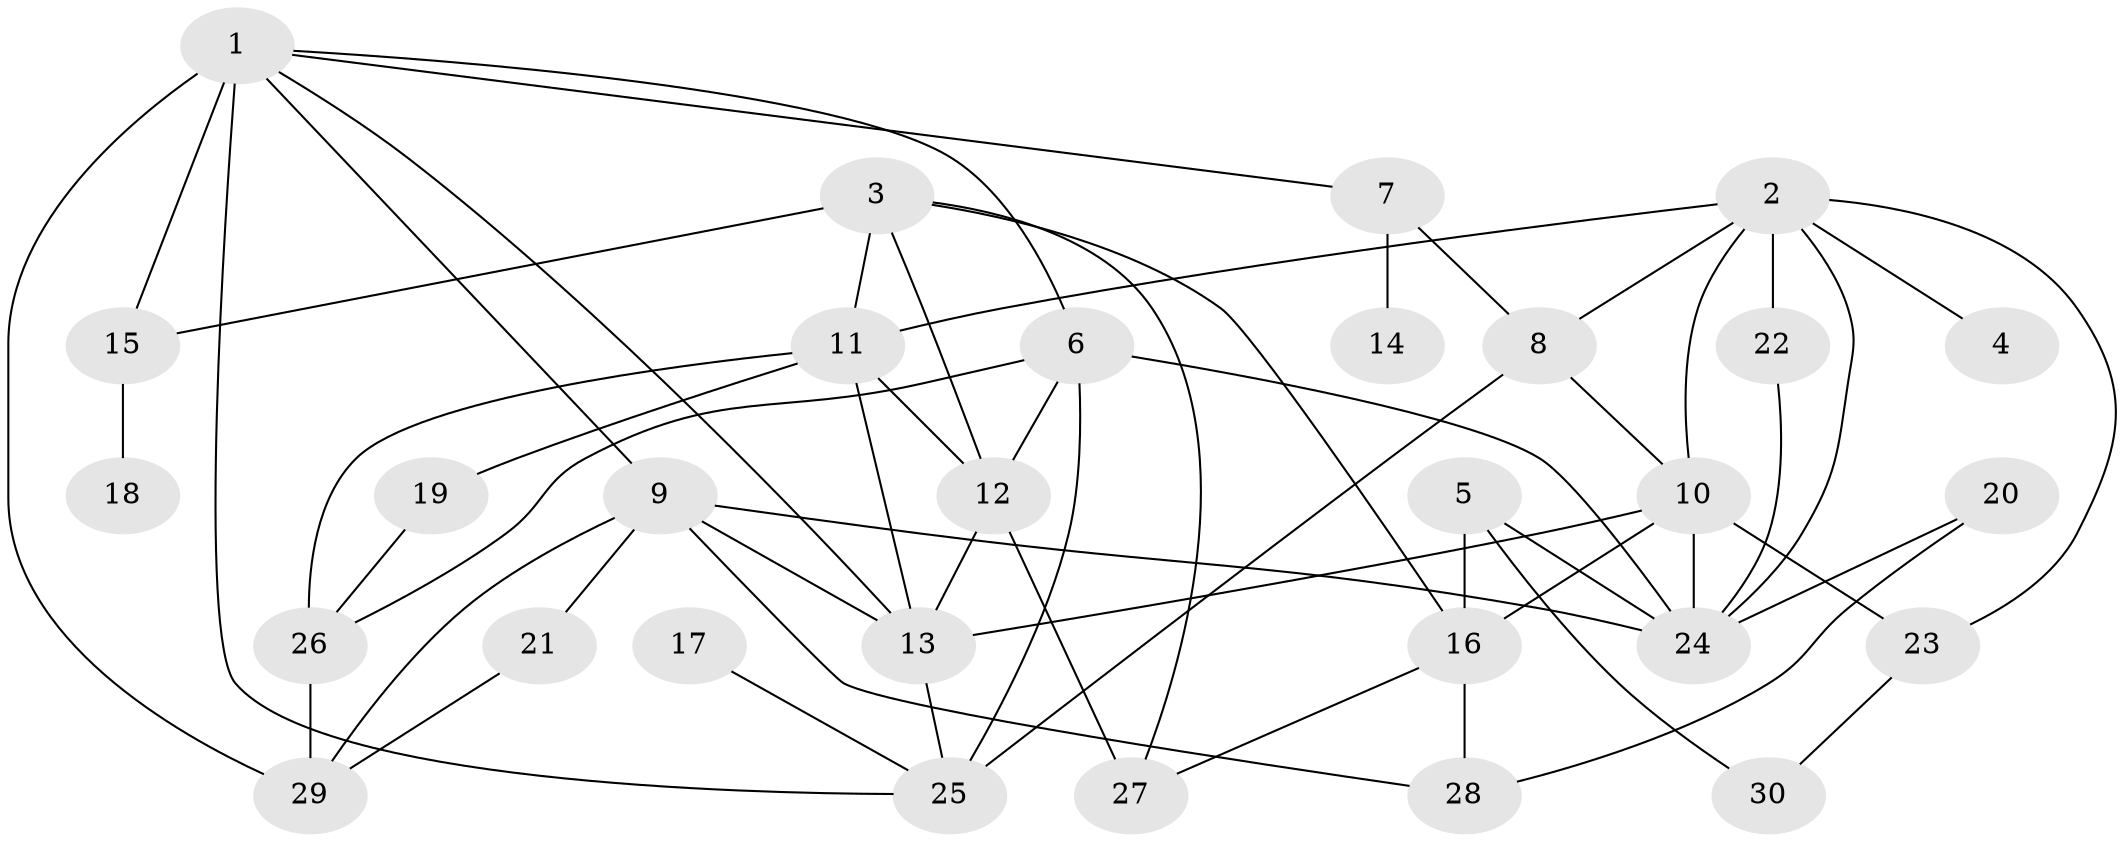// original degree distribution, {3: 0.3466666666666667, 8: 0.02666666666666667, 5: 0.05333333333333334, 4: 0.14666666666666667, 2: 0.24, 1: 0.17333333333333334, 7: 0.013333333333333334}
// Generated by graph-tools (version 1.1) at 2025/36/03/04/25 23:36:14]
// undirected, 30 vertices, 57 edges
graph export_dot {
  node [color=gray90,style=filled];
  1;
  2;
  3;
  4;
  5;
  6;
  7;
  8;
  9;
  10;
  11;
  12;
  13;
  14;
  15;
  16;
  17;
  18;
  19;
  20;
  21;
  22;
  23;
  24;
  25;
  26;
  27;
  28;
  29;
  30;
  1 -- 6 [weight=1.0];
  1 -- 7 [weight=1.0];
  1 -- 9 [weight=1.0];
  1 -- 13 [weight=1.0];
  1 -- 15 [weight=2.0];
  1 -- 25 [weight=1.0];
  1 -- 29 [weight=2.0];
  2 -- 4 [weight=1.0];
  2 -- 8 [weight=1.0];
  2 -- 10 [weight=1.0];
  2 -- 11 [weight=1.0];
  2 -- 22 [weight=1.0];
  2 -- 23 [weight=1.0];
  2 -- 24 [weight=1.0];
  3 -- 11 [weight=2.0];
  3 -- 12 [weight=1.0];
  3 -- 15 [weight=1.0];
  3 -- 16 [weight=1.0];
  3 -- 27 [weight=1.0];
  5 -- 16 [weight=1.0];
  5 -- 24 [weight=1.0];
  5 -- 30 [weight=1.0];
  6 -- 12 [weight=1.0];
  6 -- 24 [weight=1.0];
  6 -- 25 [weight=2.0];
  6 -- 26 [weight=1.0];
  7 -- 8 [weight=1.0];
  7 -- 14 [weight=1.0];
  8 -- 10 [weight=1.0];
  8 -- 25 [weight=1.0];
  9 -- 13 [weight=1.0];
  9 -- 21 [weight=1.0];
  9 -- 24 [weight=1.0];
  9 -- 28 [weight=1.0];
  9 -- 29 [weight=1.0];
  10 -- 13 [weight=1.0];
  10 -- 16 [weight=1.0];
  10 -- 23 [weight=1.0];
  10 -- 24 [weight=1.0];
  11 -- 12 [weight=1.0];
  11 -- 13 [weight=1.0];
  11 -- 19 [weight=1.0];
  11 -- 26 [weight=1.0];
  12 -- 13 [weight=1.0];
  12 -- 27 [weight=2.0];
  13 -- 25 [weight=1.0];
  15 -- 18 [weight=1.0];
  16 -- 27 [weight=1.0];
  16 -- 28 [weight=1.0];
  17 -- 25 [weight=1.0];
  19 -- 26 [weight=1.0];
  20 -- 24 [weight=1.0];
  20 -- 28 [weight=1.0];
  21 -- 29 [weight=1.0];
  22 -- 24 [weight=1.0];
  23 -- 30 [weight=1.0];
  26 -- 29 [weight=1.0];
}
